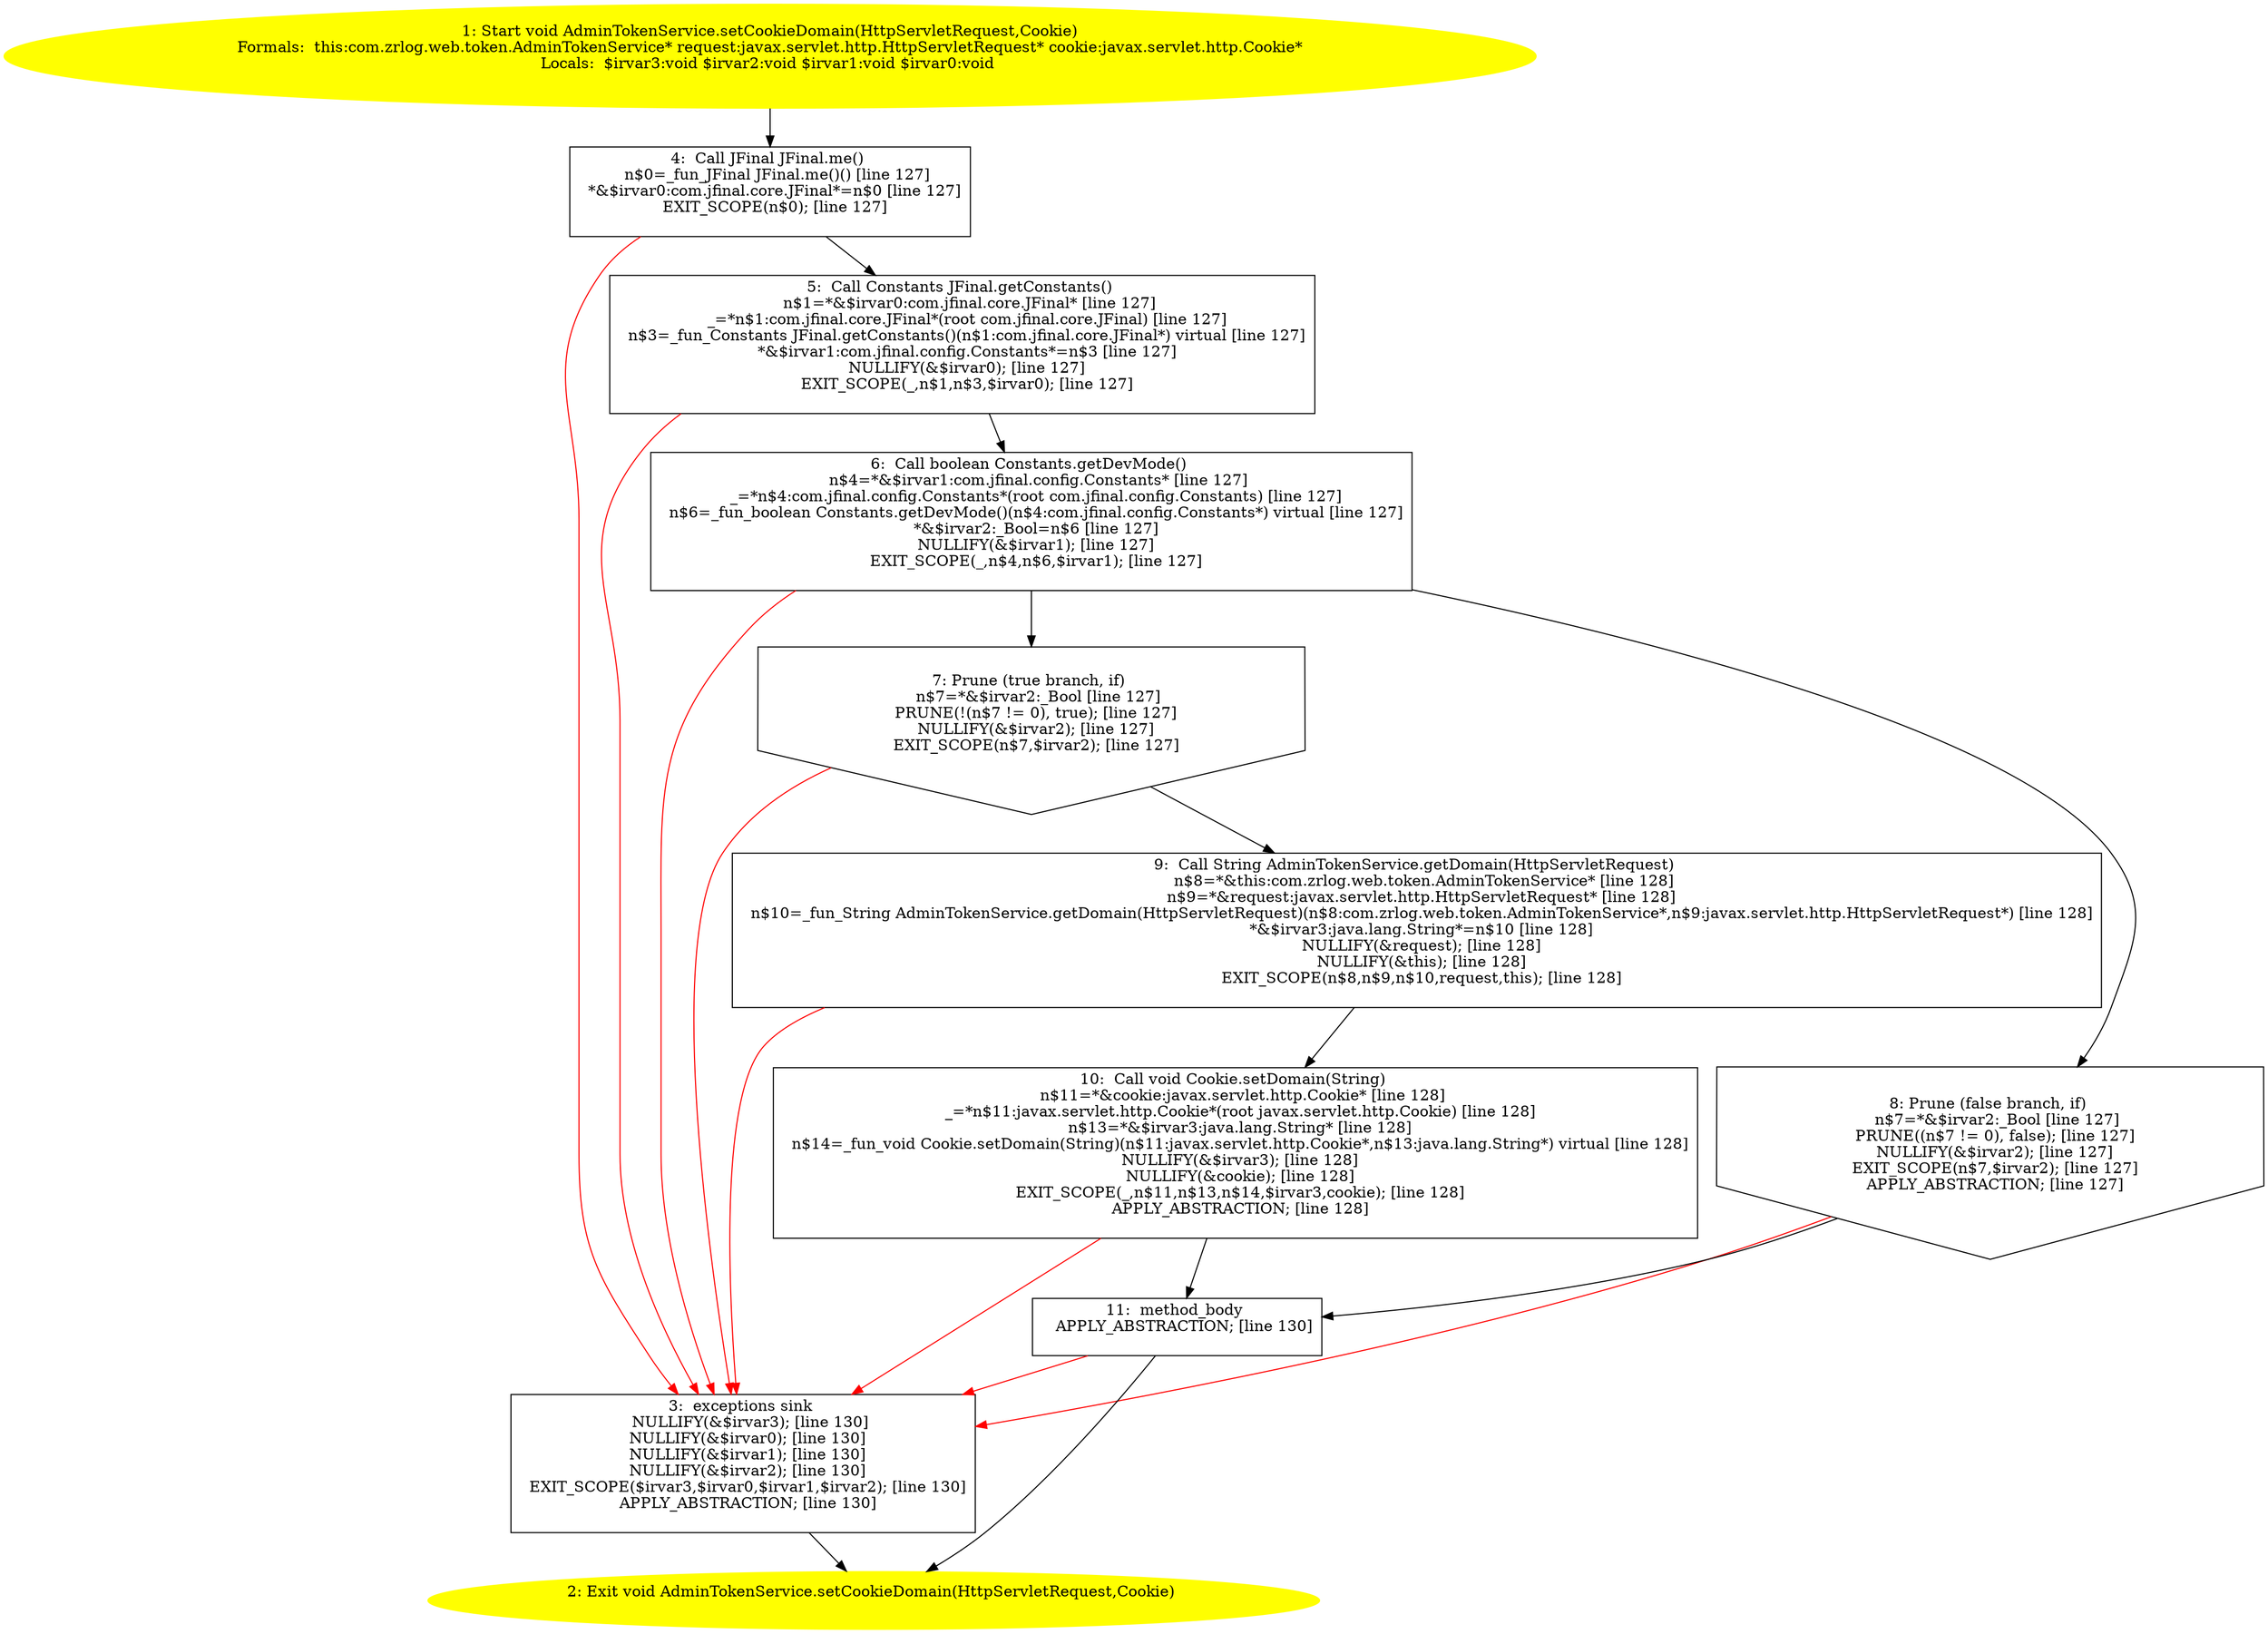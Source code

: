 /* @generated */
digraph cfg {
"com.zrlog.web.token.AdminTokenService.setCookieDomain(javax.servlet.http.HttpServletRequest,javax.se.cabcb1ca45c51d9d95dacf83583982bf_1" [label="1: Start void AdminTokenService.setCookieDomain(HttpServletRequest,Cookie)\nFormals:  this:com.zrlog.web.token.AdminTokenService* request:javax.servlet.http.HttpServletRequest* cookie:javax.servlet.http.Cookie*\nLocals:  $irvar3:void $irvar2:void $irvar1:void $irvar0:void \n  " color=yellow style=filled]
	

	 "com.zrlog.web.token.AdminTokenService.setCookieDomain(javax.servlet.http.HttpServletRequest,javax.se.cabcb1ca45c51d9d95dacf83583982bf_1" -> "com.zrlog.web.token.AdminTokenService.setCookieDomain(javax.servlet.http.HttpServletRequest,javax.se.cabcb1ca45c51d9d95dacf83583982bf_4" ;
"com.zrlog.web.token.AdminTokenService.setCookieDomain(javax.servlet.http.HttpServletRequest,javax.se.cabcb1ca45c51d9d95dacf83583982bf_2" [label="2: Exit void AdminTokenService.setCookieDomain(HttpServletRequest,Cookie) \n  " color=yellow style=filled]
	

"com.zrlog.web.token.AdminTokenService.setCookieDomain(javax.servlet.http.HttpServletRequest,javax.se.cabcb1ca45c51d9d95dacf83583982bf_3" [label="3:  exceptions sink \n   NULLIFY(&$irvar3); [line 130]\n  NULLIFY(&$irvar0); [line 130]\n  NULLIFY(&$irvar1); [line 130]\n  NULLIFY(&$irvar2); [line 130]\n  EXIT_SCOPE($irvar3,$irvar0,$irvar1,$irvar2); [line 130]\n  APPLY_ABSTRACTION; [line 130]\n " shape="box"]
	

	 "com.zrlog.web.token.AdminTokenService.setCookieDomain(javax.servlet.http.HttpServletRequest,javax.se.cabcb1ca45c51d9d95dacf83583982bf_3" -> "com.zrlog.web.token.AdminTokenService.setCookieDomain(javax.servlet.http.HttpServletRequest,javax.se.cabcb1ca45c51d9d95dacf83583982bf_2" ;
"com.zrlog.web.token.AdminTokenService.setCookieDomain(javax.servlet.http.HttpServletRequest,javax.se.cabcb1ca45c51d9d95dacf83583982bf_4" [label="4:  Call JFinal JFinal.me() \n   n$0=_fun_JFinal JFinal.me()() [line 127]\n  *&$irvar0:com.jfinal.core.JFinal*=n$0 [line 127]\n  EXIT_SCOPE(n$0); [line 127]\n " shape="box"]
	

	 "com.zrlog.web.token.AdminTokenService.setCookieDomain(javax.servlet.http.HttpServletRequest,javax.se.cabcb1ca45c51d9d95dacf83583982bf_4" -> "com.zrlog.web.token.AdminTokenService.setCookieDomain(javax.servlet.http.HttpServletRequest,javax.se.cabcb1ca45c51d9d95dacf83583982bf_5" ;
	 "com.zrlog.web.token.AdminTokenService.setCookieDomain(javax.servlet.http.HttpServletRequest,javax.se.cabcb1ca45c51d9d95dacf83583982bf_4" -> "com.zrlog.web.token.AdminTokenService.setCookieDomain(javax.servlet.http.HttpServletRequest,javax.se.cabcb1ca45c51d9d95dacf83583982bf_3" [color="red" ];
"com.zrlog.web.token.AdminTokenService.setCookieDomain(javax.servlet.http.HttpServletRequest,javax.se.cabcb1ca45c51d9d95dacf83583982bf_5" [label="5:  Call Constants JFinal.getConstants() \n   n$1=*&$irvar0:com.jfinal.core.JFinal* [line 127]\n  _=*n$1:com.jfinal.core.JFinal*(root com.jfinal.core.JFinal) [line 127]\n  n$3=_fun_Constants JFinal.getConstants()(n$1:com.jfinal.core.JFinal*) virtual [line 127]\n  *&$irvar1:com.jfinal.config.Constants*=n$3 [line 127]\n  NULLIFY(&$irvar0); [line 127]\n  EXIT_SCOPE(_,n$1,n$3,$irvar0); [line 127]\n " shape="box"]
	

	 "com.zrlog.web.token.AdminTokenService.setCookieDomain(javax.servlet.http.HttpServletRequest,javax.se.cabcb1ca45c51d9d95dacf83583982bf_5" -> "com.zrlog.web.token.AdminTokenService.setCookieDomain(javax.servlet.http.HttpServletRequest,javax.se.cabcb1ca45c51d9d95dacf83583982bf_6" ;
	 "com.zrlog.web.token.AdminTokenService.setCookieDomain(javax.servlet.http.HttpServletRequest,javax.se.cabcb1ca45c51d9d95dacf83583982bf_5" -> "com.zrlog.web.token.AdminTokenService.setCookieDomain(javax.servlet.http.HttpServletRequest,javax.se.cabcb1ca45c51d9d95dacf83583982bf_3" [color="red" ];
"com.zrlog.web.token.AdminTokenService.setCookieDomain(javax.servlet.http.HttpServletRequest,javax.se.cabcb1ca45c51d9d95dacf83583982bf_6" [label="6:  Call boolean Constants.getDevMode() \n   n$4=*&$irvar1:com.jfinal.config.Constants* [line 127]\n  _=*n$4:com.jfinal.config.Constants*(root com.jfinal.config.Constants) [line 127]\n  n$6=_fun_boolean Constants.getDevMode()(n$4:com.jfinal.config.Constants*) virtual [line 127]\n  *&$irvar2:_Bool=n$6 [line 127]\n  NULLIFY(&$irvar1); [line 127]\n  EXIT_SCOPE(_,n$4,n$6,$irvar1); [line 127]\n " shape="box"]
	

	 "com.zrlog.web.token.AdminTokenService.setCookieDomain(javax.servlet.http.HttpServletRequest,javax.se.cabcb1ca45c51d9d95dacf83583982bf_6" -> "com.zrlog.web.token.AdminTokenService.setCookieDomain(javax.servlet.http.HttpServletRequest,javax.se.cabcb1ca45c51d9d95dacf83583982bf_7" ;
	 "com.zrlog.web.token.AdminTokenService.setCookieDomain(javax.servlet.http.HttpServletRequest,javax.se.cabcb1ca45c51d9d95dacf83583982bf_6" -> "com.zrlog.web.token.AdminTokenService.setCookieDomain(javax.servlet.http.HttpServletRequest,javax.se.cabcb1ca45c51d9d95dacf83583982bf_8" ;
	 "com.zrlog.web.token.AdminTokenService.setCookieDomain(javax.servlet.http.HttpServletRequest,javax.se.cabcb1ca45c51d9d95dacf83583982bf_6" -> "com.zrlog.web.token.AdminTokenService.setCookieDomain(javax.servlet.http.HttpServletRequest,javax.se.cabcb1ca45c51d9d95dacf83583982bf_3" [color="red" ];
"com.zrlog.web.token.AdminTokenService.setCookieDomain(javax.servlet.http.HttpServletRequest,javax.se.cabcb1ca45c51d9d95dacf83583982bf_7" [label="7: Prune (true branch, if) \n   n$7=*&$irvar2:_Bool [line 127]\n  PRUNE(!(n$7 != 0), true); [line 127]\n  NULLIFY(&$irvar2); [line 127]\n  EXIT_SCOPE(n$7,$irvar2); [line 127]\n " shape="invhouse"]
	

	 "com.zrlog.web.token.AdminTokenService.setCookieDomain(javax.servlet.http.HttpServletRequest,javax.se.cabcb1ca45c51d9d95dacf83583982bf_7" -> "com.zrlog.web.token.AdminTokenService.setCookieDomain(javax.servlet.http.HttpServletRequest,javax.se.cabcb1ca45c51d9d95dacf83583982bf_9" ;
	 "com.zrlog.web.token.AdminTokenService.setCookieDomain(javax.servlet.http.HttpServletRequest,javax.se.cabcb1ca45c51d9d95dacf83583982bf_7" -> "com.zrlog.web.token.AdminTokenService.setCookieDomain(javax.servlet.http.HttpServletRequest,javax.se.cabcb1ca45c51d9d95dacf83583982bf_3" [color="red" ];
"com.zrlog.web.token.AdminTokenService.setCookieDomain(javax.servlet.http.HttpServletRequest,javax.se.cabcb1ca45c51d9d95dacf83583982bf_8" [label="8: Prune (false branch, if) \n   n$7=*&$irvar2:_Bool [line 127]\n  PRUNE((n$7 != 0), false); [line 127]\n  NULLIFY(&$irvar2); [line 127]\n  EXIT_SCOPE(n$7,$irvar2); [line 127]\n  APPLY_ABSTRACTION; [line 127]\n " shape="invhouse"]
	

	 "com.zrlog.web.token.AdminTokenService.setCookieDomain(javax.servlet.http.HttpServletRequest,javax.se.cabcb1ca45c51d9d95dacf83583982bf_8" -> "com.zrlog.web.token.AdminTokenService.setCookieDomain(javax.servlet.http.HttpServletRequest,javax.se.cabcb1ca45c51d9d95dacf83583982bf_11" ;
	 "com.zrlog.web.token.AdminTokenService.setCookieDomain(javax.servlet.http.HttpServletRequest,javax.se.cabcb1ca45c51d9d95dacf83583982bf_8" -> "com.zrlog.web.token.AdminTokenService.setCookieDomain(javax.servlet.http.HttpServletRequest,javax.se.cabcb1ca45c51d9d95dacf83583982bf_3" [color="red" ];
"com.zrlog.web.token.AdminTokenService.setCookieDomain(javax.servlet.http.HttpServletRequest,javax.se.cabcb1ca45c51d9d95dacf83583982bf_9" [label="9:  Call String AdminTokenService.getDomain(HttpServletRequest) \n   n$8=*&this:com.zrlog.web.token.AdminTokenService* [line 128]\n  n$9=*&request:javax.servlet.http.HttpServletRequest* [line 128]\n  n$10=_fun_String AdminTokenService.getDomain(HttpServletRequest)(n$8:com.zrlog.web.token.AdminTokenService*,n$9:javax.servlet.http.HttpServletRequest*) [line 128]\n  *&$irvar3:java.lang.String*=n$10 [line 128]\n  NULLIFY(&request); [line 128]\n  NULLIFY(&this); [line 128]\n  EXIT_SCOPE(n$8,n$9,n$10,request,this); [line 128]\n " shape="box"]
	

	 "com.zrlog.web.token.AdminTokenService.setCookieDomain(javax.servlet.http.HttpServletRequest,javax.se.cabcb1ca45c51d9d95dacf83583982bf_9" -> "com.zrlog.web.token.AdminTokenService.setCookieDomain(javax.servlet.http.HttpServletRequest,javax.se.cabcb1ca45c51d9d95dacf83583982bf_10" ;
	 "com.zrlog.web.token.AdminTokenService.setCookieDomain(javax.servlet.http.HttpServletRequest,javax.se.cabcb1ca45c51d9d95dacf83583982bf_9" -> "com.zrlog.web.token.AdminTokenService.setCookieDomain(javax.servlet.http.HttpServletRequest,javax.se.cabcb1ca45c51d9d95dacf83583982bf_3" [color="red" ];
"com.zrlog.web.token.AdminTokenService.setCookieDomain(javax.servlet.http.HttpServletRequest,javax.se.cabcb1ca45c51d9d95dacf83583982bf_10" [label="10:  Call void Cookie.setDomain(String) \n   n$11=*&cookie:javax.servlet.http.Cookie* [line 128]\n  _=*n$11:javax.servlet.http.Cookie*(root javax.servlet.http.Cookie) [line 128]\n  n$13=*&$irvar3:java.lang.String* [line 128]\n  n$14=_fun_void Cookie.setDomain(String)(n$11:javax.servlet.http.Cookie*,n$13:java.lang.String*) virtual [line 128]\n  NULLIFY(&$irvar3); [line 128]\n  NULLIFY(&cookie); [line 128]\n  EXIT_SCOPE(_,n$11,n$13,n$14,$irvar3,cookie); [line 128]\n  APPLY_ABSTRACTION; [line 128]\n " shape="box"]
	

	 "com.zrlog.web.token.AdminTokenService.setCookieDomain(javax.servlet.http.HttpServletRequest,javax.se.cabcb1ca45c51d9d95dacf83583982bf_10" -> "com.zrlog.web.token.AdminTokenService.setCookieDomain(javax.servlet.http.HttpServletRequest,javax.se.cabcb1ca45c51d9d95dacf83583982bf_11" ;
	 "com.zrlog.web.token.AdminTokenService.setCookieDomain(javax.servlet.http.HttpServletRequest,javax.se.cabcb1ca45c51d9d95dacf83583982bf_10" -> "com.zrlog.web.token.AdminTokenService.setCookieDomain(javax.servlet.http.HttpServletRequest,javax.se.cabcb1ca45c51d9d95dacf83583982bf_3" [color="red" ];
"com.zrlog.web.token.AdminTokenService.setCookieDomain(javax.servlet.http.HttpServletRequest,javax.se.cabcb1ca45c51d9d95dacf83583982bf_11" [label="11:  method_body \n   APPLY_ABSTRACTION; [line 130]\n " shape="box"]
	

	 "com.zrlog.web.token.AdminTokenService.setCookieDomain(javax.servlet.http.HttpServletRequest,javax.se.cabcb1ca45c51d9d95dacf83583982bf_11" -> "com.zrlog.web.token.AdminTokenService.setCookieDomain(javax.servlet.http.HttpServletRequest,javax.se.cabcb1ca45c51d9d95dacf83583982bf_2" ;
	 "com.zrlog.web.token.AdminTokenService.setCookieDomain(javax.servlet.http.HttpServletRequest,javax.se.cabcb1ca45c51d9d95dacf83583982bf_11" -> "com.zrlog.web.token.AdminTokenService.setCookieDomain(javax.servlet.http.HttpServletRequest,javax.se.cabcb1ca45c51d9d95dacf83583982bf_3" [color="red" ];
}
